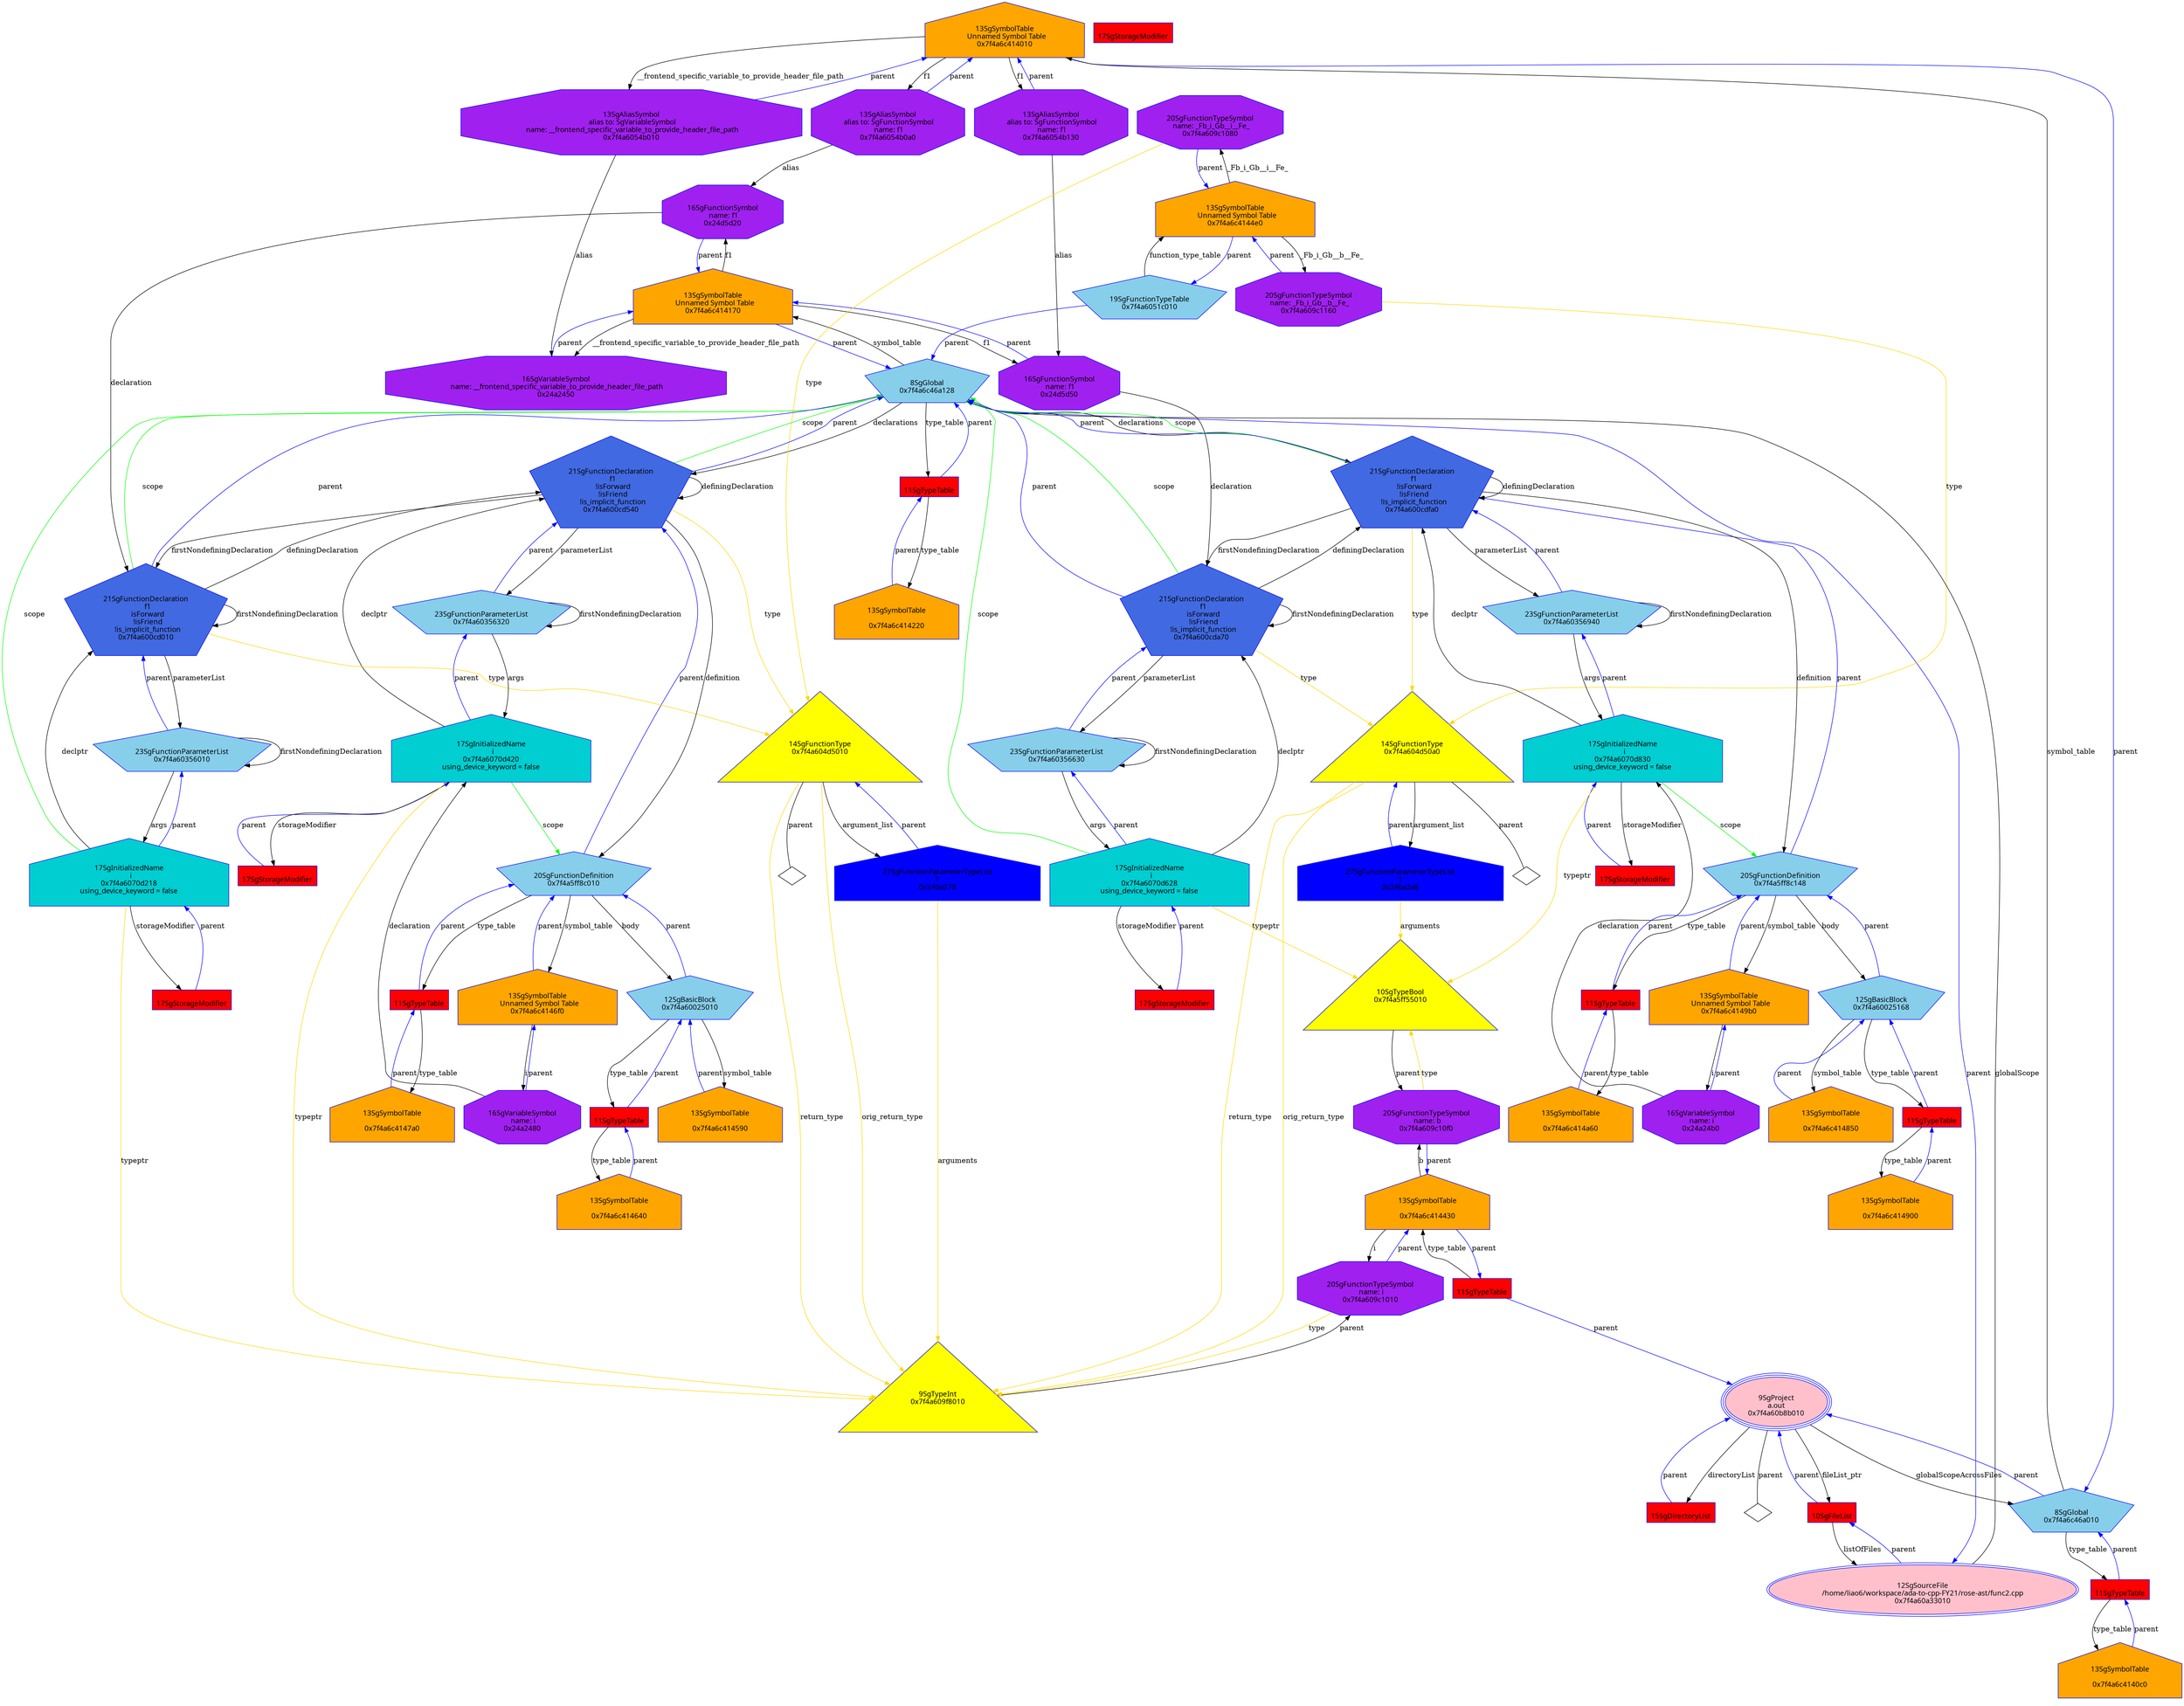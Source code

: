 digraph "Gfunc2.cpp.dot" {
"0x7f4a6c414010"[label="\n13SgSymbolTable\n  Unnamed Symbol Table\n  0x7f4a6c414010  " shape=house,regular=0,URL="\N",tooltip="more info at \N",sides=5,peripheries=1,color="blue",fillcolor=orange,fontname="7x13bold",fontcolor=black,style=filled];
"0x7f4a6c414010" -> "0x7f4a6054b0a0"[label="f1" dir=forward ];
"0x7f4a6c414010" -> "0x7f4a6054b130"[label="f1" dir=forward ];
"0x7f4a6c414010" -> "0x7f4a6054b010"[label="__frontend_specific_variable_to_provide_header_file_path" dir=forward ];
"0x7f4a6c414010" -> "0x7f4a6c46a010"[label="parent" color="blue" dir=forward ];
"0x7f4a6c4140c0"[label="\n13SgSymbolTable\n  \n  0x7f4a6c4140c0  " shape=house,regular=0,URL="\N",tooltip="more info at \N",sides=5,peripheries=1,color="blue",fillcolor=orange,fontname="7x13bold",fontcolor=black,style=filled];
"0x7f4a6c4140c0" -> "0x23d8dd0"[label="parent" color="blue" dir=forward ];
"0x7f4a6c414170"[label="\n13SgSymbolTable\n  Unnamed Symbol Table\n  0x7f4a6c414170  " shape=house,regular=0,URL="\N",tooltip="more info at \N",sides=5,peripheries=1,color="blue",fillcolor=orange,fontname="7x13bold",fontcolor=black,style=filled];
"0x7f4a6c414170" -> "0x24d5d20"[label="f1" dir=forward ];
"0x7f4a6c414170" -> "0x24d5d50"[label="f1" dir=forward ];
"0x7f4a6c414170" -> "0x24a2450"[label="__frontend_specific_variable_to_provide_header_file_path" dir=forward ];
"0x7f4a6c414170" -> "0x7f4a6c46a128"[label="parent" color="blue" dir=forward ];
"0x7f4a6c414220"[label="\n13SgSymbolTable\n  \n  0x7f4a6c414220  " shape=house,regular=0,URL="\N",tooltip="more info at \N",sides=5,peripheries=1,color="blue",fillcolor=orange,fontname="7x13bold",fontcolor=black,style=filled];
"0x7f4a6c414220" -> "0x23d8df8"[label="parent" color="blue" dir=forward ];
"0x7f4a6c414430"[label="\n13SgSymbolTable\n  \n  0x7f4a6c414430  " shape=house,regular=0,URL="\N",tooltip="more info at \N",sides=5,peripheries=1,color="blue",fillcolor=orange,fontname="7x13bold",fontcolor=black,style=filled];
"0x7f4a6c414430" -> "0x7f4a609c10f0"[label="b" dir=forward ];
"0x7f4a6c414430" -> "0x7f4a609c1010"[label="i" dir=forward ];
"0x7f4a6c414430" -> "0x23d8e48"[label="parent" color="blue" dir=forward ];
"0x7f4a6c4144e0"[label="\n13SgSymbolTable\n  Unnamed Symbol Table\n  0x7f4a6c4144e0  " shape=house,regular=0,URL="\N",tooltip="more info at \N",sides=5,peripheries=1,color="blue",fillcolor=orange,fontname="7x13bold",fontcolor=black,style=filled];
"0x7f4a6c4144e0" -> "0x7f4a609c1160"[label="_Fb_i_Gb__b__Fe_" dir=forward ];
"0x7f4a6c4144e0" -> "0x7f4a609c1080"[label="_Fb_i_Gb__i__Fe_" dir=forward ];
"0x7f4a6c4144e0" -> "0x7f4a6051c010"[label="parent" color="blue" dir=forward ];
"0x7f4a6c414590"[label="\n13SgSymbolTable\n  \n  0x7f4a6c414590  " shape=house,regular=0,URL="\N",tooltip="more info at \N",sides=5,peripheries=1,color="blue",fillcolor=orange,fontname="7x13bold",fontcolor=black,style=filled];
"0x7f4a6c414590" -> "0x7f4a60025010"[label="parent" color="blue" dir=forward ];
"0x7f4a6c414640"[label="\n13SgSymbolTable\n  \n  0x7f4a6c414640  " shape=house,regular=0,URL="\N",tooltip="more info at \N",sides=5,peripheries=1,color="blue",fillcolor=orange,fontname="7x13bold",fontcolor=black,style=filled];
"0x7f4a6c414640" -> "0x23d8e70"[label="parent" color="blue" dir=forward ];
"0x7f4a6c4146f0"[label="\n13SgSymbolTable\n  Unnamed Symbol Table\n  0x7f4a6c4146f0  " shape=house,regular=0,URL="\N",tooltip="more info at \N",sides=5,peripheries=1,color="blue",fillcolor=orange,fontname="7x13bold",fontcolor=black,style=filled];
"0x7f4a6c4146f0" -> "0x24a2480"[label="i" dir=forward ];
"0x7f4a6c4146f0" -> "0x7f4a5ff8c010"[label="parent" color="blue" dir=forward ];
"0x7f4a6c4147a0"[label="\n13SgSymbolTable\n  \n  0x7f4a6c4147a0  " shape=house,regular=0,URL="\N",tooltip="more info at \N",sides=5,peripheries=1,color="blue",fillcolor=orange,fontname="7x13bold",fontcolor=black,style=filled];
"0x7f4a6c4147a0" -> "0x23d8e98"[label="parent" color="blue" dir=forward ];
"0x7f4a6c414850"[label="\n13SgSymbolTable\n  \n  0x7f4a6c414850  " shape=house,regular=0,URL="\N",tooltip="more info at \N",sides=5,peripheries=1,color="blue",fillcolor=orange,fontname="7x13bold",fontcolor=black,style=filled];
"0x7f4a6c414850" -> "0x7f4a60025168"[label="parent" color="blue" dir=forward ];
"0x7f4a6c414900"[label="\n13SgSymbolTable\n  \n  0x7f4a6c414900  " shape=house,regular=0,URL="\N",tooltip="more info at \N",sides=5,peripheries=1,color="blue",fillcolor=orange,fontname="7x13bold",fontcolor=black,style=filled];
"0x7f4a6c414900" -> "0x23d8ec0"[label="parent" color="blue" dir=forward ];
"0x7f4a6c4149b0"[label="\n13SgSymbolTable\n  Unnamed Symbol Table\n  0x7f4a6c4149b0  " shape=house,regular=0,URL="\N",tooltip="more info at \N",sides=5,peripheries=1,color="blue",fillcolor=orange,fontname="7x13bold",fontcolor=black,style=filled];
"0x7f4a6c4149b0" -> "0x24a24b0"[label="i" dir=forward ];
"0x7f4a6c4149b0" -> "0x7f4a5ff8c148"[label="parent" color="blue" dir=forward ];
"0x7f4a6c414a60"[label="\n13SgSymbolTable\n  \n  0x7f4a6c414a60  " shape=house,regular=0,URL="\N",tooltip="more info at \N",sides=5,peripheries=1,color="blue",fillcolor=orange,fontname="7x13bold",fontcolor=black,style=filled];
"0x7f4a6c414a60" -> "0x23d8ee8"[label="parent" color="blue" dir=forward ];
"0x248eab0"[label="\n17SgStorageModifier" shape=polygon,regular=0,URL="\N",tooltip="more info at \N",sides=4,peripheries=1,color="blue",fillcolor=red,fontname="7x13bold",fontcolor=black,style=filled];
"0x248ead8"[label="\n17SgStorageModifier" shape=polygon,regular=0,URL="\N",tooltip="more info at \N",sides=4,peripheries=1,color="blue",fillcolor=red,fontname="7x13bold",fontcolor=black,style=filled];
"0x248ead8" -> "0x7f4a6070d218"[label="parent" color="blue" dir=forward ];
"0x248eb00"[label="\n17SgStorageModifier" shape=polygon,regular=0,URL="\N",tooltip="more info at \N",sides=4,peripheries=1,color="blue",fillcolor=red,fontname="7x13bold",fontcolor=black,style=filled];
"0x248eb00" -> "0x7f4a6070d420"[label="parent" color="blue" dir=forward ];
"0x248eb28"[label="\n17SgStorageModifier" shape=polygon,regular=0,URL="\N",tooltip="more info at \N",sides=4,peripheries=1,color="blue",fillcolor=red,fontname="7x13bold",fontcolor=black,style=filled];
"0x248eb28" -> "0x7f4a6070d628"[label="parent" color="blue" dir=forward ];
"0x248eb50"[label="\n17SgStorageModifier" shape=polygon,regular=0,URL="\N",tooltip="more info at \N",sides=4,peripheries=1,color="blue",fillcolor=red,fontname="7x13bold",fontcolor=black,style=filled];
"0x248eb50" -> "0x7f4a6070d830"[label="parent" color="blue" dir=forward ];
"0x7f4a60a33010"[label="\n12SgSourceFile\n  /home/liao6/workspace/ada-to-cpp-FY21/rose-ast/func2.cpp  \n  0x7f4a60a33010  " shape=ellipse,regular=0,URL="\N",tooltip="more info at \N",sides=5,peripheries=2,color="blue",fillcolor=pink,fontname="7x13bold",fontcolor=black,style=filled];
"0x7f4a60a33010" -> "0x7f4a6c46a128"[label="globalScope" dir=forward ];
"0x7f4a60a33010" -> "0x239e370"[label="parent" color="blue" dir=forward ];
"0x239e370"[label="\n10SgFileList" shape=polygon,regular=0,URL="\N",tooltip="more info at \N",sides=4,peripheries=1,color="blue",fillcolor=red,fontname="7x13bold",fontcolor=black,style=filled];
"0x239e370" -> "0x7f4a60a33010"[label="listOfFiles" dir=forward ];
"0x239e370" -> "0x7f4a60b8b010"[label="parent" color="blue" dir=forward ];
"0x23bd780"[label="\n15SgDirectoryList" shape=polygon,regular=0,URL="\N",tooltip="more info at \N",sides=4,peripheries=1,color="blue",fillcolor=red,fontname="7x13bold",fontcolor=black,style=filled];
"0x23bd780" -> "0x7f4a60b8b010"[label="parent" color="blue" dir=forward ];
"0x7f4a60b8b010"[label="\n9SgProject\n  a.out  \n  0x7f4a60b8b010  " shape=ellipse,regular=0,URL="\N",tooltip="more info at \N",sides=5,peripheries=3,color="blue",fillcolor=pink,fontname="7x13bold",fontcolor=black,style=filled];
"0x7f4a60b8b010" -> "0x239e370"[label="fileList_ptr" dir=forward ];
"0x7f4a60b8b010" -> "0x23bd780"[label="directoryList" dir=forward ];
"0x7f4a60b8b010" -> "0x7f4a6c46a010"[label="globalScopeAcrossFiles" dir=forward ];
"0x7f4a60b8b010" -> "0x7f4a60b8b010__parent__null"[label="parent" dir=none ];
"0x7f4a60b8b010__parent__null"[label="" shape=diamond ];
"0x24ba270"[label="\n27SgFunctionParameterTypeList\n  1  \n  0x24ba270  " shape=house,regular=0,URL="\N",tooltip="more info at \N",sides=5,peripheries=1,color="blue",fillcolor=blue,fontname="7x13bold",fontcolor=black,style=filled];
"0x24ba270" -> "0x7f4a609f8010"[label="arguments" color="gold1" dir=forward ];
"0x24ba270" -> "0x7f4a604d5010"[label="parent" color="blue" dir=forward ];
"0x24ba2a8"[label="\n27SgFunctionParameterTypeList\n  1  \n  0x24ba2a8  " shape=house,regular=0,URL="\N",tooltip="more info at \N",sides=5,peripheries=1,color="blue",fillcolor=blue,fontname="7x13bold",fontcolor=black,style=filled];
"0x24ba2a8" -> "0x7f4a5ff55010"[label="arguments" color="gold1" dir=forward ];
"0x24ba2a8" -> "0x7f4a604d50a0"[label="parent" color="blue" dir=forward ];
"0x23d8dd0"[label="\n11SgTypeTable" shape=polygon,regular=0,URL="\N",tooltip="more info at \N",sides=4,peripheries=1,color="blue",fillcolor=red,fontname="7x13bold",fontcolor=black,style=filled];
"0x23d8dd0" -> "0x7f4a6c4140c0"[label="type_table" dir=forward ];
"0x23d8dd0" -> "0x7f4a6c46a010"[label="parent" color="blue" dir=forward ];
"0x23d8df8"[label="\n11SgTypeTable" shape=polygon,regular=0,URL="\N",tooltip="more info at \N",sides=4,peripheries=1,color="blue",fillcolor=red,fontname="7x13bold",fontcolor=black,style=filled];
"0x23d8df8" -> "0x7f4a6c414220"[label="type_table" dir=forward ];
"0x23d8df8" -> "0x7f4a6c46a128"[label="parent" color="blue" dir=forward ];
"0x23d8e48"[label="\n11SgTypeTable" shape=polygon,regular=0,URL="\N",tooltip="more info at \N",sides=4,peripheries=1,color="blue",fillcolor=red,fontname="7x13bold",fontcolor=black,style=filled];
"0x23d8e48" -> "0x7f4a6c414430"[label="type_table" dir=forward ];
"0x23d8e48" -> "0x7f4a60b8b010"[label="parent" color="blue" dir=forward ];
"0x23d8e70"[label="\n11SgTypeTable" shape=polygon,regular=0,URL="\N",tooltip="more info at \N",sides=4,peripheries=1,color="blue",fillcolor=red,fontname="7x13bold",fontcolor=black,style=filled];
"0x23d8e70" -> "0x7f4a6c414640"[label="type_table" dir=forward ];
"0x23d8e70" -> "0x7f4a60025010"[label="parent" color="blue" dir=forward ];
"0x23d8e98"[label="\n11SgTypeTable" shape=polygon,regular=0,URL="\N",tooltip="more info at \N",sides=4,peripheries=1,color="blue",fillcolor=red,fontname="7x13bold",fontcolor=black,style=filled];
"0x23d8e98" -> "0x7f4a6c4147a0"[label="type_table" dir=forward ];
"0x23d8e98" -> "0x7f4a5ff8c010"[label="parent" color="blue" dir=forward ];
"0x23d8ec0"[label="\n11SgTypeTable" shape=polygon,regular=0,URL="\N",tooltip="more info at \N",sides=4,peripheries=1,color="blue",fillcolor=red,fontname="7x13bold",fontcolor=black,style=filled];
"0x23d8ec0" -> "0x7f4a6c414900"[label="type_table" dir=forward ];
"0x23d8ec0" -> "0x7f4a60025168"[label="parent" color="blue" dir=forward ];
"0x23d8ee8"[label="\n11SgTypeTable" shape=polygon,regular=0,URL="\N",tooltip="more info at \N",sides=4,peripheries=1,color="blue",fillcolor=red,fontname="7x13bold",fontcolor=black,style=filled];
"0x23d8ee8" -> "0x7f4a6c414a60"[label="type_table" dir=forward ];
"0x23d8ee8" -> "0x7f4a5ff8c148"[label="parent" color="blue" dir=forward ];
"0x7f4a609f8010"[label="\n9SgTypeInt\n  0x7f4a609f8010  \n   \n   " shape=polygon,regular=0,URL="\N",tooltip="more info at \N",sides=3,peripheries=1,color="blue",fillcolor=yellow,fontname="7x13bold",fontcolor=black,style=filled];
"0x7f4a609f8010" -> "0x7f4a609c1010"[label="parent" dir=forward ];
"0x7f4a5ff55010"[label="\n10SgTypeBool\n  0x7f4a5ff55010  \n   \n   " shape=polygon,regular=0,URL="\N",tooltip="more info at \N",sides=3,peripheries=1,color="blue",fillcolor=yellow,fontname="7x13bold",fontcolor=black,style=filled];
"0x7f4a5ff55010" -> "0x7f4a609c10f0"[label="parent" dir=forward ];
"0x7f4a604d5010"[label="\n14SgFunctionType\n  0x7f4a604d5010  \n   \n   " shape=polygon,regular=0,URL="\N",tooltip="more info at \N",sides=3,peripheries=1,color="blue",fillcolor=yellow,fontname="7x13bold",fontcolor=black,style=filled];
"0x7f4a604d5010" -> "0x7f4a609f8010"[label="return_type" color="gold1" dir=forward ];
"0x7f4a604d5010" -> "0x7f4a609f8010"[label="orig_return_type" color="gold1" dir=forward ];
"0x7f4a604d5010" -> "0x24ba270"[label="argument_list" dir=forward ];
"0x7f4a604d5010" -> "0x7f4a604d5010__parent__null"[label="parent" dir=none ];
"0x7f4a604d5010__parent__null"[label="" shape=diamond ];
"0x7f4a604d50a0"[label="\n14SgFunctionType\n  0x7f4a604d50a0  \n   \n   " shape=polygon,regular=0,URL="\N",tooltip="more info at \N",sides=3,peripheries=1,color="blue",fillcolor=yellow,fontname="7x13bold",fontcolor=black,style=filled];
"0x7f4a604d50a0" -> "0x7f4a609f8010"[label="return_type" color="gold1" dir=forward ];
"0x7f4a604d50a0" -> "0x7f4a609f8010"[label="orig_return_type" color="gold1" dir=forward ];
"0x7f4a604d50a0" -> "0x24ba2a8"[label="argument_list" dir=forward ];
"0x7f4a604d50a0" -> "0x7f4a604d50a0__parent__null"[label="parent" dir=none ];
"0x7f4a604d50a0__parent__null"[label="" shape=diamond ];
"0x7f4a60356010"[label="\n23SgFunctionParameterList\n  0x7f4a60356010  " shape=polygon,regular=0,URL="\N",tooltip="more info at \N",sides=5,peripheries=1,color="blue",fillcolor=skyblue,fontname="7x13bold",fontcolor=black,style=filled];
"0x7f4a60356010" -> "0x7f4a6070d218"[label="args" dir=forward ];
"0x7f4a60356010" -> "0x7f4a60356010"[label="firstNondefiningDeclaration" dir=forward ];
"0x7f4a60356010" -> "0x7f4a600cd010"[label="parent" color="blue" dir=forward ];
"0x7f4a60356320"[label="\n23SgFunctionParameterList\n  0x7f4a60356320  " shape=polygon,regular=0,URL="\N",tooltip="more info at \N",sides=5,peripheries=1,color="blue",fillcolor=skyblue,fontname="7x13bold",fontcolor=black,style=filled];
"0x7f4a60356320" -> "0x7f4a6070d420"[label="args" dir=forward ];
"0x7f4a60356320" -> "0x7f4a60356320"[label="firstNondefiningDeclaration" dir=forward ];
"0x7f4a60356320" -> "0x7f4a600cd540"[label="parent" color="blue" dir=forward ];
"0x7f4a60356630"[label="\n23SgFunctionParameterList\n  0x7f4a60356630  " shape=polygon,regular=0,URL="\N",tooltip="more info at \N",sides=5,peripheries=1,color="blue",fillcolor=skyblue,fontname="7x13bold",fontcolor=black,style=filled];
"0x7f4a60356630" -> "0x7f4a6070d628"[label="args" dir=forward ];
"0x7f4a60356630" -> "0x7f4a60356630"[label="firstNondefiningDeclaration" dir=forward ];
"0x7f4a60356630" -> "0x7f4a600cda70"[label="parent" color="blue" dir=forward ];
"0x7f4a60356940"[label="\n23SgFunctionParameterList\n  0x7f4a60356940  " shape=polygon,regular=0,URL="\N",tooltip="more info at \N",sides=5,peripheries=1,color="blue",fillcolor=skyblue,fontname="7x13bold",fontcolor=black,style=filled];
"0x7f4a60356940" -> "0x7f4a6070d830"[label="args" dir=forward ];
"0x7f4a60356940" -> "0x7f4a60356940"[label="firstNondefiningDeclaration" dir=forward ];
"0x7f4a60356940" -> "0x7f4a600cdfa0"[label="parent" color="blue" dir=forward ];
"0x7f4a60025010"[label="\n12SgBasicBlock\n  0x7f4a60025010  " shape=polygon,regular=0,URL="\N",tooltip="more info at \N",sides=5,peripheries=1,color="blue",fillcolor=skyblue,fontname="7x13bold",fontcolor=black,style=filled];
"0x7f4a60025010" -> "0x7f4a6c414590"[label="symbol_table" dir=forward ];
"0x7f4a60025010" -> "0x23d8e70"[label="type_table" dir=forward ];
"0x7f4a60025010" -> "0x7f4a5ff8c010"[label="parent" color="blue" dir=forward ];
"0x7f4a60025168"[label="\n12SgBasicBlock\n  0x7f4a60025168  " shape=polygon,regular=0,URL="\N",tooltip="more info at \N",sides=5,peripheries=1,color="blue",fillcolor=skyblue,fontname="7x13bold",fontcolor=black,style=filled];
"0x7f4a60025168" -> "0x7f4a6c414850"[label="symbol_table" dir=forward ];
"0x7f4a60025168" -> "0x23d8ec0"[label="type_table" dir=forward ];
"0x7f4a60025168" -> "0x7f4a5ff8c148"[label="parent" color="blue" dir=forward ];
"0x7f4a6c46a010"[label="\n8SgGlobal\n  0x7f4a6c46a010  " shape=polygon,regular=0,URL="\N",tooltip="more info at \N",sides=5,peripheries=1,color="blue",fillcolor=skyblue,fontname="7x13bold",fontcolor=black,style=filled];
"0x7f4a6c46a010" -> "0x7f4a6c414010"[label="symbol_table" dir=forward ];
"0x7f4a6c46a010" -> "0x23d8dd0"[label="type_table" dir=forward ];
"0x7f4a6c46a010" -> "0x7f4a60b8b010"[label="parent" color="blue" dir=forward ];
"0x7f4a6c46a128"[label="\n8SgGlobal\n  0x7f4a6c46a128  " shape=polygon,regular=0,URL="\N",tooltip="more info at \N",sides=5,peripheries=1,color="blue",fillcolor=skyblue,fontname="7x13bold",fontcolor=black,style=filled];
"0x7f4a6c46a128" -> "0x7f4a600cd540"[label="declarations" dir=forward ];
"0x7f4a6c46a128" -> "0x7f4a600cdfa0"[label="declarations" dir=forward ];
"0x7f4a6c46a128" -> "0x7f4a6c414170"[label="symbol_table" dir=forward ];
"0x7f4a6c46a128" -> "0x23d8df8"[label="type_table" dir=forward ];
"0x7f4a6c46a128" -> "0x7f4a60a33010"[label="parent" color="blue" dir=forward ];
"0x7f4a6051c010"[label="\n19SgFunctionTypeTable\n  0x7f4a6051c010  " shape=polygon,regular=0,URL="\N",tooltip="more info at \N",sides=5,peripheries=1,color="blue",fillcolor=skyblue,fontname="7x13bold",fontcolor=black,style=filled];
"0x7f4a6051c010" -> "0x7f4a6c4144e0"[label="function_type_table" dir=forward ];
"0x7f4a6051c010" -> "0x7f4a6c46a128"[label="parent" color="blue" dir=forward ];
"0x7f4a5ff8c010"[label="\n20SgFunctionDefinition\n  0x7f4a5ff8c010  " shape=polygon,regular=0,URL="\N",tooltip="more info at \N",sides=5,peripheries=1,color="blue",fillcolor=skyblue,fontname="7x13bold",fontcolor=black,style=filled];
"0x7f4a5ff8c010" -> "0x7f4a60025010"[label="body" dir=forward ];
"0x7f4a5ff8c010" -> "0x7f4a6c4146f0"[label="symbol_table" dir=forward ];
"0x7f4a5ff8c010" -> "0x23d8e98"[label="type_table" dir=forward ];
"0x7f4a5ff8c010" -> "0x7f4a600cd540"[label="parent" color="blue" dir=forward ];
"0x7f4a5ff8c148"[label="\n20SgFunctionDefinition\n  0x7f4a5ff8c148  " shape=polygon,regular=0,URL="\N",tooltip="more info at \N",sides=5,peripheries=1,color="blue",fillcolor=skyblue,fontname="7x13bold",fontcolor=black,style=filled];
"0x7f4a5ff8c148" -> "0x7f4a60025168"[label="body" dir=forward ];
"0x7f4a5ff8c148" -> "0x7f4a6c4149b0"[label="symbol_table" dir=forward ];
"0x7f4a5ff8c148" -> "0x23d8ee8"[label="type_table" dir=forward ];
"0x7f4a5ff8c148" -> "0x7f4a600cdfa0"[label="parent" color="blue" dir=forward ];
"0x7f4a600cd010"[label="\n21SgFunctionDeclaration\n  f1\n  isForward\n  !isFriend\n  !is_implicit_function\n  0x7f4a600cd010  " shape=polygon,regular=0,URL="\N",tooltip="more info at \N",sides=5,peripheries=1,color="blue",fillcolor=royalblue,fontname="7x13bold",fontcolor=black,style=filled];
"0x7f4a600cd010" -> "0x7f4a60356010"[label="parameterList" dir=forward ];
"0x7f4a600cd010" -> "0x7f4a604d5010"[label="type" color="gold1" dir=forward ];
"0x7f4a600cd010" -> "0x7f4a6c46a128"[label="scope" color="green" dir=forward ];
"0x7f4a600cd010" -> "0x7f4a600cd540"[label="definingDeclaration" dir=forward ];
"0x7f4a600cd010" -> "0x7f4a600cd010"[label="firstNondefiningDeclaration" dir=forward ];
"0x7f4a600cd010" -> "0x7f4a6c46a128"[label="parent" color="blue" dir=forward ];
"0x7f4a600cd540"[label="\n21SgFunctionDeclaration\n  f1\n  !isForward\n  !isFriend\n  !is_implicit_function\n  0x7f4a600cd540  " shape=polygon,regular=0,URL="\N",tooltip="more info at \N",sides=5,peripheries=1,color="blue",fillcolor=royalblue,fontname="7x13bold",fontcolor=black,style=filled];
"0x7f4a600cd540" -> "0x7f4a60356320"[label="parameterList" dir=forward ];
"0x7f4a600cd540" -> "0x7f4a604d5010"[label="type" color="gold1" dir=forward ];
"0x7f4a600cd540" -> "0x7f4a5ff8c010"[label="definition" dir=forward ];
"0x7f4a600cd540" -> "0x7f4a6c46a128"[label="scope" color="green" dir=forward ];
"0x7f4a600cd540" -> "0x7f4a600cd540"[label="definingDeclaration" dir=forward ];
"0x7f4a600cd540" -> "0x7f4a600cd010"[label="firstNondefiningDeclaration" dir=forward ];
"0x7f4a600cd540" -> "0x7f4a6c46a128"[label="parent" color="blue" dir=forward ];
"0x7f4a600cda70"[label="\n21SgFunctionDeclaration\n  f1\n  isForward\n  !isFriend\n  !is_implicit_function\n  0x7f4a600cda70  " shape=polygon,regular=0,URL="\N",tooltip="more info at \N",sides=5,peripheries=1,color="blue",fillcolor=royalblue,fontname="7x13bold",fontcolor=black,style=filled];
"0x7f4a600cda70" -> "0x7f4a60356630"[label="parameterList" dir=forward ];
"0x7f4a600cda70" -> "0x7f4a604d50a0"[label="type" color="gold1" dir=forward ];
"0x7f4a600cda70" -> "0x7f4a6c46a128"[label="scope" color="green" dir=forward ];
"0x7f4a600cda70" -> "0x7f4a600cdfa0"[label="definingDeclaration" dir=forward ];
"0x7f4a600cda70" -> "0x7f4a600cda70"[label="firstNondefiningDeclaration" dir=forward ];
"0x7f4a600cda70" -> "0x7f4a6c46a128"[label="parent" color="blue" dir=forward ];
"0x7f4a600cdfa0"[label="\n21SgFunctionDeclaration\n  f1\n  !isForward\n  !isFriend\n  !is_implicit_function\n  0x7f4a600cdfa0  " shape=polygon,regular=0,URL="\N",tooltip="more info at \N",sides=5,peripheries=1,color="blue",fillcolor=royalblue,fontname="7x13bold",fontcolor=black,style=filled];
"0x7f4a600cdfa0" -> "0x7f4a60356940"[label="parameterList" dir=forward ];
"0x7f4a600cdfa0" -> "0x7f4a604d50a0"[label="type" color="gold1" dir=forward ];
"0x7f4a600cdfa0" -> "0x7f4a5ff8c148"[label="definition" dir=forward ];
"0x7f4a600cdfa0" -> "0x7f4a6c46a128"[label="scope" color="green" dir=forward ];
"0x7f4a600cdfa0" -> "0x7f4a600cdfa0"[label="definingDeclaration" dir=forward ];
"0x7f4a600cdfa0" -> "0x7f4a600cda70"[label="firstNondefiningDeclaration" dir=forward ];
"0x7f4a600cdfa0" -> "0x7f4a6c46a128"[label="parent" color="blue" dir=forward ];
"0x24a2450"[label="\n16SgVariableSymbol\n name: __frontend_specific_variable_to_provide_header_file_path\n  0x24a2450  " shape=polygon,regular=0,URL="\N",tooltip="more info at \N",sides=8,peripheries=1,color="blue",fillcolor=purple,fontname="7x13bold",fontcolor=black,style=filled];
"0x24a2450" -> "0x7f4a6c414170"[label="parent" color="blue" dir=forward ];
"0x24a2480"[label="\n16SgVariableSymbol\n name: i\n  0x24a2480  " shape=polygon,regular=0,URL="\N",tooltip="more info at \N",sides=8,peripheries=1,color="blue",fillcolor=purple,fontname="7x13bold",fontcolor=black,style=filled];
"0x24a2480" -> "0x7f4a6070d420"[label="declaration" dir=forward ];
"0x24a2480" -> "0x7f4a6c4146f0"[label="parent" color="blue" dir=forward ];
"0x24a24b0"[label="\n16SgVariableSymbol\n name: i\n  0x24a24b0  " shape=polygon,regular=0,URL="\N",tooltip="more info at \N",sides=8,peripheries=1,color="blue",fillcolor=purple,fontname="7x13bold",fontcolor=black,style=filled];
"0x24a24b0" -> "0x7f4a6070d830"[label="declaration" dir=forward ];
"0x24a24b0" -> "0x7f4a6c4149b0"[label="parent" color="blue" dir=forward ];
"0x7f4a609c1010"[label="\n20SgFunctionTypeSymbol\n name: i\n  0x7f4a609c1010  " shape=polygon,regular=0,URL="\N",tooltip="more info at \N",sides=8,peripheries=1,color="blue",fillcolor=purple,fontname="7x13bold",fontcolor=black,style=filled];
"0x7f4a609c1010" -> "0x7f4a609f8010"[label="type" color="gold1" dir=forward ];
"0x7f4a609c1010" -> "0x7f4a6c414430"[label="parent" color="blue" dir=forward ];
"0x7f4a609c1080"[label="\n20SgFunctionTypeSymbol\n name: _Fb_i_Gb__i__Fe_\n  0x7f4a609c1080  " shape=polygon,regular=0,URL="\N",tooltip="more info at \N",sides=8,peripheries=1,color="blue",fillcolor=purple,fontname="7x13bold",fontcolor=black,style=filled];
"0x7f4a609c1080" -> "0x7f4a604d5010"[label="type" color="gold1" dir=forward ];
"0x7f4a609c1080" -> "0x7f4a6c4144e0"[label="parent" color="blue" dir=forward ];
"0x7f4a609c10f0"[label="\n20SgFunctionTypeSymbol\n name: b\n  0x7f4a609c10f0  " shape=polygon,regular=0,URL="\N",tooltip="more info at \N",sides=8,peripheries=1,color="blue",fillcolor=purple,fontname="7x13bold",fontcolor=black,style=filled];
"0x7f4a609c10f0" -> "0x7f4a5ff55010"[label="type" color="gold1" dir=forward ];
"0x7f4a609c10f0" -> "0x7f4a6c414430"[label="parent" color="blue" dir=forward ];
"0x7f4a609c1160"[label="\n20SgFunctionTypeSymbol\n name: _Fb_i_Gb__b__Fe_\n  0x7f4a609c1160  " shape=polygon,regular=0,URL="\N",tooltip="more info at \N",sides=8,peripheries=1,color="blue",fillcolor=purple,fontname="7x13bold",fontcolor=black,style=filled];
"0x7f4a609c1160" -> "0x7f4a604d50a0"[label="type" color="gold1" dir=forward ];
"0x7f4a609c1160" -> "0x7f4a6c4144e0"[label="parent" color="blue" dir=forward ];
"0x24d5d20"[label="\n16SgFunctionSymbol\n name: f1\n  0x24d5d20  " shape=polygon,regular=0,URL="\N",tooltip="more info at \N",sides=8,peripheries=1,color="blue",fillcolor=purple,fontname="7x13bold",fontcolor=black,style=filled];
"0x24d5d20" -> "0x7f4a600cd010"[label="declaration" dir=forward ];
"0x24d5d20" -> "0x7f4a6c414170"[label="parent" color="blue" dir=forward ];
"0x24d5d50"[label="\n16SgFunctionSymbol\n name: f1\n  0x24d5d50  " shape=polygon,regular=0,URL="\N",tooltip="more info at \N",sides=8,peripheries=1,color="blue",fillcolor=purple,fontname="7x13bold",fontcolor=black,style=filled];
"0x24d5d50" -> "0x7f4a600cda70"[label="declaration" dir=forward ];
"0x24d5d50" -> "0x7f4a6c414170"[label="parent" color="blue" dir=forward ];
"0x7f4a6054b010"[label="\n13SgAliasSymbol\n alias to: SgVariableSymbol\n name: __frontend_specific_variable_to_provide_header_file_path\n  0x7f4a6054b010  " shape=polygon,regular=0,URL="\N",tooltip="more info at \N",sides=8,peripheries=1,color="blue",fillcolor=purple,fontname="7x13bold",fontcolor=black,style=filled];
"0x7f4a6054b010" -> "0x24a2450"[label="alias" dir=forward ];
"0x7f4a6054b010" -> "0x7f4a6c414010"[label="parent" color="blue" dir=forward ];
"0x7f4a6054b0a0"[label="\n13SgAliasSymbol\n alias to: SgFunctionSymbol\n name: f1\n  0x7f4a6054b0a0  " shape=polygon,regular=0,URL="\N",tooltip="more info at \N",sides=8,peripheries=1,color="blue",fillcolor=purple,fontname="7x13bold",fontcolor=black,style=filled];
"0x7f4a6054b0a0" -> "0x24d5d20"[label="alias" dir=forward ];
"0x7f4a6054b0a0" -> "0x7f4a6c414010"[label="parent" color="blue" dir=forward ];
"0x7f4a6054b130"[label="\n13SgAliasSymbol\n alias to: SgFunctionSymbol\n name: f1\n  0x7f4a6054b130  " shape=polygon,regular=0,URL="\N",tooltip="more info at \N",sides=8,peripheries=1,color="blue",fillcolor=purple,fontname="7x13bold",fontcolor=black,style=filled];
"0x7f4a6054b130" -> "0x24d5d50"[label="alias" dir=forward ];
"0x7f4a6054b130" -> "0x7f4a6c414010"[label="parent" color="blue" dir=forward ];
"0x7f4a6070d218"[label="\n17SgInitializedName\n  i\n  0x7f4a6070d218  \n  using_device_keyword = false  " shape=house,regular=0,URL="\N",tooltip="more info at \N",sides=5,peripheries=1,color="blue",fillcolor=darkturquoise,fontname="7x13bold",fontcolor=black,style=filled];
"0x7f4a6070d218" -> "0x7f4a609f8010"[label="typeptr" color="gold1" dir=forward ];
"0x7f4a6070d218" -> "0x7f4a600cd010"[label="declptr" dir=forward ];
"0x7f4a6070d218" -> "0x248ead8"[label="storageModifier" dir=forward ];
"0x7f4a6070d218" -> "0x7f4a6c46a128"[label="scope" color="green" dir=forward ];
"0x7f4a6070d218" -> "0x7f4a60356010"[label="parent" color="blue" dir=forward ];
"0x7f4a6070d420"[label="\n17SgInitializedName\n  i\n  0x7f4a6070d420  \n  using_device_keyword = false  " shape=house,regular=0,URL="\N",tooltip="more info at \N",sides=5,peripheries=1,color="blue",fillcolor=darkturquoise,fontname="7x13bold",fontcolor=black,style=filled];
"0x7f4a6070d420" -> "0x7f4a609f8010"[label="typeptr" color="gold1" dir=forward ];
"0x7f4a6070d420" -> "0x7f4a600cd540"[label="declptr" dir=forward ];
"0x7f4a6070d420" -> "0x248eb00"[label="storageModifier" dir=forward ];
"0x7f4a6070d420" -> "0x7f4a5ff8c010"[label="scope" color="green" dir=forward ];
"0x7f4a6070d420" -> "0x7f4a60356320"[label="parent" color="blue" dir=forward ];
"0x7f4a6070d628"[label="\n17SgInitializedName\n  i\n  0x7f4a6070d628  \n  using_device_keyword = false  " shape=house,regular=0,URL="\N",tooltip="more info at \N",sides=5,peripheries=1,color="blue",fillcolor=darkturquoise,fontname="7x13bold",fontcolor=black,style=filled];
"0x7f4a6070d628" -> "0x7f4a5ff55010"[label="typeptr" color="gold1" dir=forward ];
"0x7f4a6070d628" -> "0x7f4a600cda70"[label="declptr" dir=forward ];
"0x7f4a6070d628" -> "0x248eb28"[label="storageModifier" dir=forward ];
"0x7f4a6070d628" -> "0x7f4a6c46a128"[label="scope" color="green" dir=forward ];
"0x7f4a6070d628" -> "0x7f4a60356630"[label="parent" color="blue" dir=forward ];
"0x7f4a6070d830"[label="\n17SgInitializedName\n  i\n  0x7f4a6070d830  \n  using_device_keyword = false  " shape=house,regular=0,URL="\N",tooltip="more info at \N",sides=5,peripheries=1,color="blue",fillcolor=darkturquoise,fontname="7x13bold",fontcolor=black,style=filled];
"0x7f4a6070d830" -> "0x7f4a5ff55010"[label="typeptr" color="gold1" dir=forward ];
"0x7f4a6070d830" -> "0x7f4a600cdfa0"[label="declptr" dir=forward ];
"0x7f4a6070d830" -> "0x248eb50"[label="storageModifier" dir=forward ];
"0x7f4a6070d830" -> "0x7f4a5ff8c148"[label="scope" color="green" dir=forward ];
"0x7f4a6070d830" -> "0x7f4a60356940"[label="parent" color="blue" dir=forward ];
}
